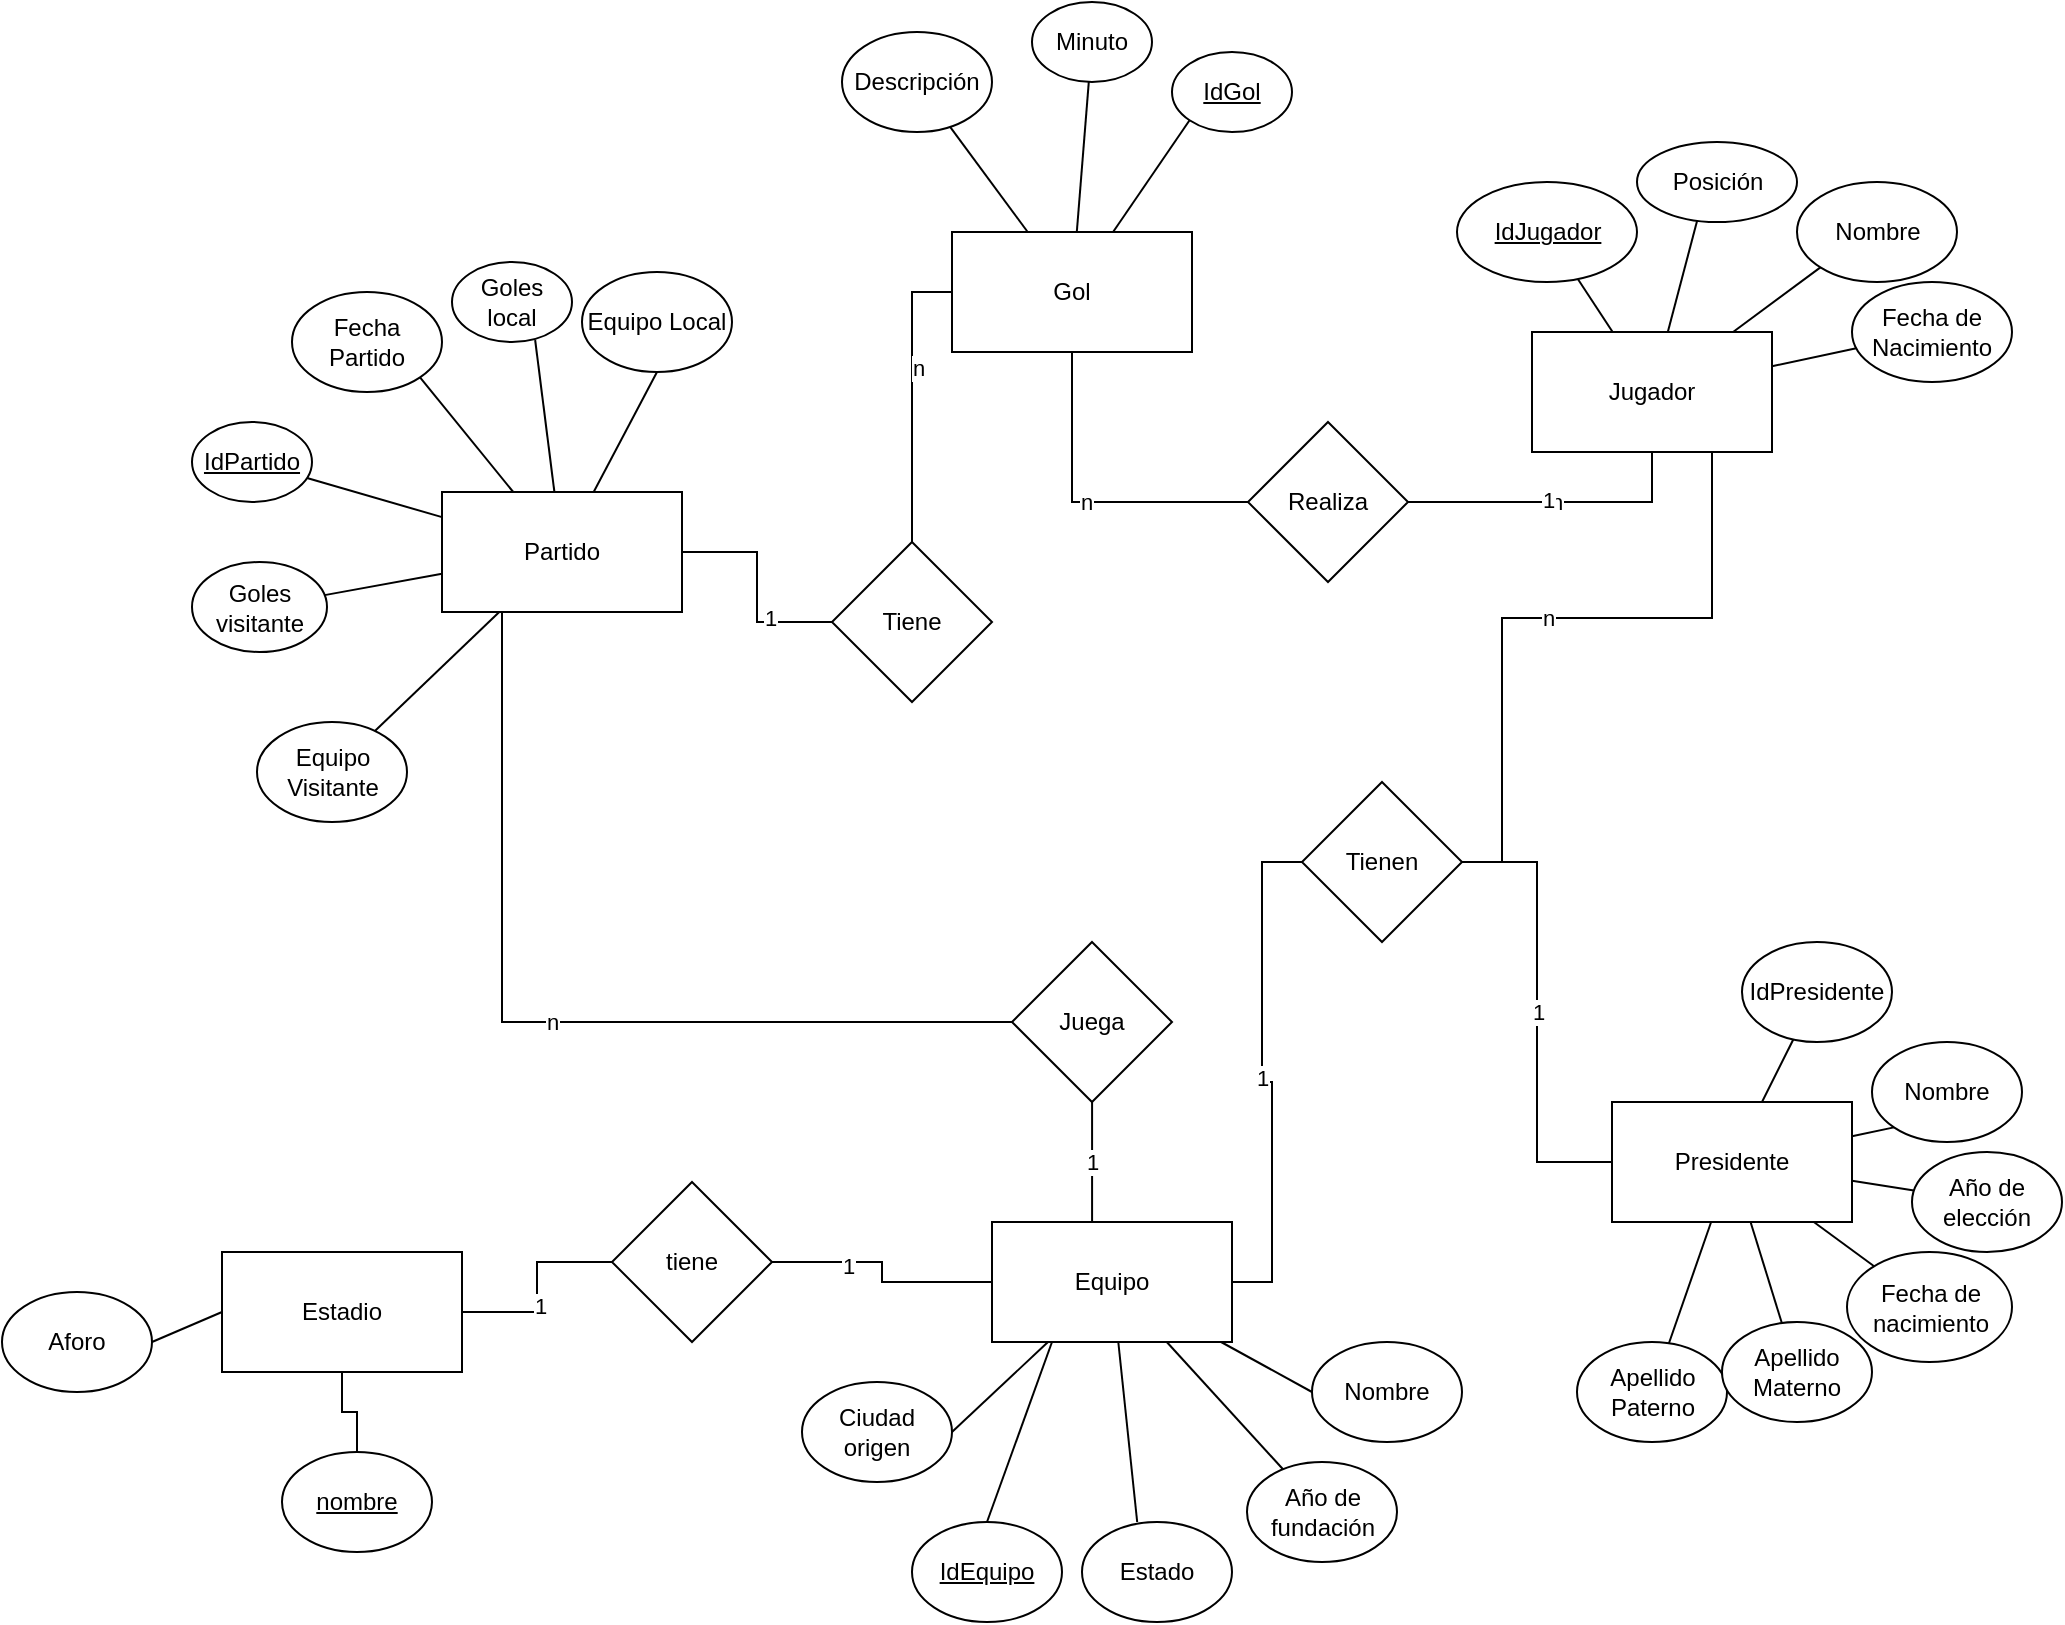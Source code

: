 <mxfile version="14.1.8" type="device"><diagram id="R2lEEEUBdFMjLlhIrx00" name="Page-1"><mxGraphModel dx="1888" dy="1707" grid="1" gridSize="10" guides="1" tooltips="1" connect="1" arrows="1" fold="1" page="1" pageScale="1" pageWidth="850" pageHeight="1100" math="0" shadow="0" extFonts="Permanent Marker^https://fonts.googleapis.com/css?family=Permanent+Marker"><root><mxCell id="0"/><mxCell id="1" parent="0"/><mxCell id="OdNlM5eGovoSQa8L_nwy-48" value="n" style="edgeStyle=orthogonalEdgeStyle;rounded=0;orthogonalLoop=1;jettySize=auto;html=1;entryX=1;entryY=0.5;entryDx=0;entryDy=0;endArrow=none;endFill=0;" parent="1" source="OdNlM5eGovoSQa8L_nwy-1" target="OdNlM5eGovoSQa8L_nwy-47" edge="1"><mxGeometry relative="1" as="geometry"><Array as="points"><mxPoint x="610" y="258"/><mxPoint x="505" y="258"/><mxPoint x="505" y="380"/></Array></mxGeometry></mxCell><mxCell id="OdNlM5eGovoSQa8L_nwy-74" style="edgeStyle=none;orthogonalLoop=1;jettySize=auto;html=1;endArrow=none;" parent="1" source="OdNlM5eGovoSQa8L_nwy-1" target="OdNlM5eGovoSQa8L_nwy-6" edge="1"><mxGeometry relative="1" as="geometry"/></mxCell><mxCell id="OdNlM5eGovoSQa8L_nwy-75" style="edgeStyle=none;orthogonalLoop=1;jettySize=auto;html=1;entryX=0.379;entryY=0.96;entryDx=0;entryDy=0;entryPerimeter=0;endArrow=none;" parent="1" source="OdNlM5eGovoSQa8L_nwy-1" target="OdNlM5eGovoSQa8L_nwy-9" edge="1"><mxGeometry relative="1" as="geometry"/></mxCell><mxCell id="OdNlM5eGovoSQa8L_nwy-76" style="edgeStyle=none;orthogonalLoop=1;jettySize=auto;html=1;entryX=0;entryY=1;entryDx=0;entryDy=0;endArrow=none;" parent="1" source="OdNlM5eGovoSQa8L_nwy-1" target="OdNlM5eGovoSQa8L_nwy-7" edge="1"><mxGeometry relative="1" as="geometry"/></mxCell><mxCell id="OdNlM5eGovoSQa8L_nwy-77" style="edgeStyle=none;orthogonalLoop=1;jettySize=auto;html=1;endArrow=none;" parent="1" source="OdNlM5eGovoSQa8L_nwy-1" target="OdNlM5eGovoSQa8L_nwy-8" edge="1"><mxGeometry relative="1" as="geometry"/></mxCell><mxCell id="OdNlM5eGovoSQa8L_nwy-1" value="Jugador" style="rounded=0;whiteSpace=wrap;html=1;" parent="1" vertex="1"><mxGeometry x="520" y="115" width="120" height="60" as="geometry"/></mxCell><mxCell id="OdNlM5eGovoSQa8L_nwy-65" style="edgeStyle=none;orthogonalLoop=1;jettySize=auto;html=1;entryX=0.5;entryY=1;entryDx=0;entryDy=0;endArrow=none;" parent="1" source="OdNlM5eGovoSQa8L_nwy-2" target="OdNlM5eGovoSQa8L_nwy-20" edge="1"><mxGeometry relative="1" as="geometry"/></mxCell><mxCell id="OdNlM5eGovoSQa8L_nwy-66" style="edgeStyle=none;orthogonalLoop=1;jettySize=auto;html=1;entryX=0.693;entryY=0.975;entryDx=0;entryDy=0;entryPerimeter=0;endArrow=none;" parent="1" source="OdNlM5eGovoSQa8L_nwy-2" target="OdNlM5eGovoSQa8L_nwy-18" edge="1"><mxGeometry relative="1" as="geometry"/></mxCell><mxCell id="OdNlM5eGovoSQa8L_nwy-67" style="edgeStyle=none;orthogonalLoop=1;jettySize=auto;html=1;entryX=1;entryY=1;entryDx=0;entryDy=0;endArrow=none;" parent="1" source="OdNlM5eGovoSQa8L_nwy-2" target="OdNlM5eGovoSQa8L_nwy-17" edge="1"><mxGeometry relative="1" as="geometry"/></mxCell><mxCell id="OdNlM5eGovoSQa8L_nwy-68" style="edgeStyle=none;orthogonalLoop=1;jettySize=auto;html=1;endArrow=none;" parent="1" source="OdNlM5eGovoSQa8L_nwy-2" target="OdNlM5eGovoSQa8L_nwy-16" edge="1"><mxGeometry relative="1" as="geometry"/></mxCell><mxCell id="OdNlM5eGovoSQa8L_nwy-69" style="edgeStyle=none;orthogonalLoop=1;jettySize=auto;html=1;endArrow=none;" parent="1" source="OdNlM5eGovoSQa8L_nwy-2" target="OdNlM5eGovoSQa8L_nwy-19" edge="1"><mxGeometry relative="1" as="geometry"/></mxCell><mxCell id="OdNlM5eGovoSQa8L_nwy-70" style="edgeStyle=none;orthogonalLoop=1;jettySize=auto;html=1;endArrow=none;" parent="1" source="OdNlM5eGovoSQa8L_nwy-2" target="OdNlM5eGovoSQa8L_nwy-21" edge="1"><mxGeometry relative="1" as="geometry"/></mxCell><mxCell id="HtbAghu7q7MqYrRajIFV-15" style="edgeStyle=orthogonalEdgeStyle;rounded=0;orthogonalLoop=1;jettySize=auto;html=1;endArrow=none;endFill=0;" edge="1" parent="1" source="OdNlM5eGovoSQa8L_nwy-2" target="HtbAghu7q7MqYrRajIFV-14"><mxGeometry relative="1" as="geometry"/></mxCell><mxCell id="HtbAghu7q7MqYrRajIFV-17" value="1" style="edgeLabel;html=1;align=center;verticalAlign=middle;resizable=0;points=[];" vertex="1" connectable="0" parent="HtbAghu7q7MqYrRajIFV-15"><mxGeometry x="0.429" y="2" relative="1" as="geometry"><mxPoint as="offset"/></mxGeometry></mxCell><mxCell id="OdNlM5eGovoSQa8L_nwy-2" value="Partido" style="rounded=0;whiteSpace=wrap;html=1;" parent="1" vertex="1"><mxGeometry x="-25" y="195" width="120" height="60" as="geometry"/></mxCell><mxCell id="OdNlM5eGovoSQa8L_nwy-71" style="edgeStyle=none;orthogonalLoop=1;jettySize=auto;html=1;endArrow=none;" parent="1" source="OdNlM5eGovoSQa8L_nwy-3" target="OdNlM5eGovoSQa8L_nwy-24" edge="1"><mxGeometry relative="1" as="geometry"/></mxCell><mxCell id="OdNlM5eGovoSQa8L_nwy-72" style="edgeStyle=none;orthogonalLoop=1;jettySize=auto;html=1;endArrow=none;" parent="1" source="OdNlM5eGovoSQa8L_nwy-3" target="OdNlM5eGovoSQa8L_nwy-23" edge="1"><mxGeometry relative="1" as="geometry"/></mxCell><mxCell id="OdNlM5eGovoSQa8L_nwy-73" style="edgeStyle=none;orthogonalLoop=1;jettySize=auto;html=1;entryX=0;entryY=1;entryDx=0;entryDy=0;endArrow=none;" parent="1" source="OdNlM5eGovoSQa8L_nwy-3" target="OdNlM5eGovoSQa8L_nwy-22" edge="1"><mxGeometry relative="1" as="geometry"/></mxCell><mxCell id="OdNlM5eGovoSQa8L_nwy-3" value="Gol" style="rounded=0;whiteSpace=wrap;html=1;" parent="1" vertex="1"><mxGeometry x="230" y="65" width="120" height="60" as="geometry"/></mxCell><mxCell id="OdNlM5eGovoSQa8L_nwy-54" style="edgeStyle=none;orthogonalLoop=1;jettySize=auto;html=1;entryX=1;entryY=0.5;entryDx=0;entryDy=0;endArrow=none;" parent="1" source="OdNlM5eGovoSQa8L_nwy-4" target="OdNlM5eGovoSQa8L_nwy-15" edge="1"><mxGeometry relative="1" as="geometry"/></mxCell><mxCell id="OdNlM5eGovoSQa8L_nwy-55" style="edgeStyle=none;orthogonalLoop=1;jettySize=auto;html=1;endArrow=none;exitX=0;exitY=0.5;exitDx=0;exitDy=0;entryX=1;entryY=0.5;entryDx=0;entryDy=0;" parent="1" source="HtbAghu7q7MqYrRajIFV-2" target="OdNlM5eGovoSQa8L_nwy-13" edge="1"><mxGeometry relative="1" as="geometry"><mxPoint x="-200" y="585" as="targetPoint"/></mxGeometry></mxCell><mxCell id="OdNlM5eGovoSQa8L_nwy-56" style="edgeStyle=none;orthogonalLoop=1;jettySize=auto;html=1;entryX=0.368;entryY=0;entryDx=0;entryDy=0;entryPerimeter=0;endArrow=none;" parent="1" source="OdNlM5eGovoSQa8L_nwy-4" target="OdNlM5eGovoSQa8L_nwy-12" edge="1"><mxGeometry relative="1" as="geometry"/></mxCell><mxCell id="OdNlM5eGovoSQa8L_nwy-57" style="edgeStyle=none;orthogonalLoop=1;jettySize=auto;html=1;endArrow=none;" parent="1" source="OdNlM5eGovoSQa8L_nwy-4" target="OdNlM5eGovoSQa8L_nwy-14" edge="1"><mxGeometry relative="1" as="geometry"/></mxCell><mxCell id="OdNlM5eGovoSQa8L_nwy-58" style="edgeStyle=none;orthogonalLoop=1;jettySize=auto;html=1;entryX=0;entryY=0.5;entryDx=0;entryDy=0;endArrow=none;" parent="1" source="OdNlM5eGovoSQa8L_nwy-4" target="OdNlM5eGovoSQa8L_nwy-11" edge="1"><mxGeometry relative="1" as="geometry"/></mxCell><mxCell id="HtbAghu7q7MqYrRajIFV-10" style="edgeStyle=orthogonalEdgeStyle;rounded=0;orthogonalLoop=1;jettySize=auto;html=1;endArrow=none;endFill=0;" edge="1" parent="1" source="OdNlM5eGovoSQa8L_nwy-4" target="HtbAghu7q7MqYrRajIFV-9"><mxGeometry relative="1" as="geometry"/></mxCell><mxCell id="HtbAghu7q7MqYrRajIFV-12" value="1" style="edgeLabel;html=1;align=center;verticalAlign=middle;resizable=0;points=[];" vertex="1" connectable="0" parent="HtbAghu7q7MqYrRajIFV-10"><mxGeometry x="0.367" y="2" relative="1" as="geometry"><mxPoint as="offset"/></mxGeometry></mxCell><mxCell id="OdNlM5eGovoSQa8L_nwy-4" value="Equipo" style="rounded=0;whiteSpace=wrap;html=1;" parent="1" vertex="1"><mxGeometry x="250" y="560" width="120" height="60" as="geometry"/></mxCell><mxCell id="OdNlM5eGovoSQa8L_nwy-50" value="1" style="edgeStyle=orthogonalEdgeStyle;rounded=0;orthogonalLoop=1;jettySize=auto;html=1;entryX=1;entryY=0.5;entryDx=0;entryDy=0;endArrow=none;endFill=0;" parent="1" source="OdNlM5eGovoSQa8L_nwy-5" target="OdNlM5eGovoSQa8L_nwy-47" edge="1"><mxGeometry relative="1" as="geometry"/></mxCell><mxCell id="OdNlM5eGovoSQa8L_nwy-59" style="edgeStyle=none;orthogonalLoop=1;jettySize=auto;html=1;endArrow=none;" parent="1" source="OdNlM5eGovoSQa8L_nwy-5" target="OdNlM5eGovoSQa8L_nwy-27" edge="1"><mxGeometry relative="1" as="geometry"/></mxCell><mxCell id="OdNlM5eGovoSQa8L_nwy-60" style="edgeStyle=none;orthogonalLoop=1;jettySize=auto;html=1;entryX=0;entryY=1;entryDx=0;entryDy=0;endArrow=none;" parent="1" source="OdNlM5eGovoSQa8L_nwy-5" target="OdNlM5eGovoSQa8L_nwy-28" edge="1"><mxGeometry relative="1" as="geometry"/></mxCell><mxCell id="OdNlM5eGovoSQa8L_nwy-61" style="edgeStyle=none;orthogonalLoop=1;jettySize=auto;html=1;endArrow=none;" parent="1" source="OdNlM5eGovoSQa8L_nwy-5" target="OdNlM5eGovoSQa8L_nwy-32" edge="1"><mxGeometry relative="1" as="geometry"/></mxCell><mxCell id="OdNlM5eGovoSQa8L_nwy-62" style="edgeStyle=none;orthogonalLoop=1;jettySize=auto;html=1;endArrow=none;" parent="1" source="OdNlM5eGovoSQa8L_nwy-5" target="OdNlM5eGovoSQa8L_nwy-31" edge="1"><mxGeometry relative="1" as="geometry"/></mxCell><mxCell id="OdNlM5eGovoSQa8L_nwy-63" style="edgeStyle=none;orthogonalLoop=1;jettySize=auto;html=1;endArrow=none;" parent="1" source="OdNlM5eGovoSQa8L_nwy-5" target="OdNlM5eGovoSQa8L_nwy-30" edge="1"><mxGeometry relative="1" as="geometry"/></mxCell><mxCell id="OdNlM5eGovoSQa8L_nwy-64" style="edgeStyle=none;orthogonalLoop=1;jettySize=auto;html=1;endArrow=none;" parent="1" source="OdNlM5eGovoSQa8L_nwy-5" target="OdNlM5eGovoSQa8L_nwy-29" edge="1"><mxGeometry relative="1" as="geometry"/></mxCell><mxCell id="OdNlM5eGovoSQa8L_nwy-5" value="Presidente" style="rounded=0;whiteSpace=wrap;html=1;" parent="1" vertex="1"><mxGeometry x="560" y="500" width="120" height="60" as="geometry"/></mxCell><mxCell id="OdNlM5eGovoSQa8L_nwy-6" value="IdJugador" style="ellipse;whiteSpace=wrap;html=1;fontStyle=4" parent="1" vertex="1"><mxGeometry x="482.5" y="40" width="90" height="50" as="geometry"/></mxCell><mxCell id="OdNlM5eGovoSQa8L_nwy-7" value="Nombre" style="ellipse;whiteSpace=wrap;html=1;" parent="1" vertex="1"><mxGeometry x="652.5" y="40" width="80" height="50" as="geometry"/></mxCell><mxCell id="OdNlM5eGovoSQa8L_nwy-8" value="Fecha de Nacimiento" style="ellipse;whiteSpace=wrap;html=1;" parent="1" vertex="1"><mxGeometry x="680" y="90" width="80" height="50" as="geometry"/></mxCell><mxCell id="OdNlM5eGovoSQa8L_nwy-9" value="Posición" style="ellipse;whiteSpace=wrap;html=1;" parent="1" vertex="1"><mxGeometry x="572.5" y="20" width="80" height="40" as="geometry"/></mxCell><mxCell id="OdNlM5eGovoSQa8L_nwy-10" value="IdEquipo" style="ellipse;whiteSpace=wrap;html=1;fontStyle=4" parent="1" vertex="1"><mxGeometry x="210" y="710" width="75" height="50" as="geometry"/></mxCell><mxCell id="OdNlM5eGovoSQa8L_nwy-11" value="Nombre" style="ellipse;whiteSpace=wrap;html=1;" parent="1" vertex="1"><mxGeometry x="410" y="620" width="75" height="50" as="geometry"/></mxCell><mxCell id="OdNlM5eGovoSQa8L_nwy-12" value="Estado" style="ellipse;whiteSpace=wrap;html=1;" parent="1" vertex="1"><mxGeometry x="295" y="710" width="75" height="50" as="geometry"/></mxCell><mxCell id="OdNlM5eGovoSQa8L_nwy-13" value="Aforo" style="ellipse;whiteSpace=wrap;html=1;" parent="1" vertex="1"><mxGeometry x="-245" y="595" width="75" height="50" as="geometry"/></mxCell><mxCell id="OdNlM5eGovoSQa8L_nwy-14" value="Año de fundación" style="ellipse;whiteSpace=wrap;html=1;" parent="1" vertex="1"><mxGeometry x="377.5" y="680" width="75" height="50" as="geometry"/></mxCell><mxCell id="OdNlM5eGovoSQa8L_nwy-15" value="Ciudad origen" style="ellipse;whiteSpace=wrap;html=1;" parent="1" vertex="1"><mxGeometry x="155" y="640" width="75" height="50" as="geometry"/></mxCell><mxCell id="OdNlM5eGovoSQa8L_nwy-16" value="IdPartido" style="ellipse;whiteSpace=wrap;html=1;fontStyle=4" parent="1" vertex="1"><mxGeometry x="-150" y="160" width="60" height="40" as="geometry"/></mxCell><mxCell id="OdNlM5eGovoSQa8L_nwy-17" value="Fecha Partido" style="ellipse;whiteSpace=wrap;html=1;" parent="1" vertex="1"><mxGeometry x="-100" y="95" width="75" height="50" as="geometry"/></mxCell><mxCell id="OdNlM5eGovoSQa8L_nwy-18" value="Goles local" style="ellipse;whiteSpace=wrap;html=1;" parent="1" vertex="1"><mxGeometry x="-20" y="80" width="60" height="40" as="geometry"/></mxCell><mxCell id="OdNlM5eGovoSQa8L_nwy-19" value="Goles visitante" style="ellipse;whiteSpace=wrap;html=1;" parent="1" vertex="1"><mxGeometry x="-150" y="230" width="67.5" height="45" as="geometry"/></mxCell><mxCell id="OdNlM5eGovoSQa8L_nwy-20" value="Equipo Local" style="ellipse;whiteSpace=wrap;html=1;" parent="1" vertex="1"><mxGeometry x="45" y="85" width="75" height="50" as="geometry"/></mxCell><mxCell id="OdNlM5eGovoSQa8L_nwy-21" value="Equipo Visitante" style="ellipse;whiteSpace=wrap;html=1;" parent="1" vertex="1"><mxGeometry x="-117.5" y="310" width="75" height="50" as="geometry"/></mxCell><mxCell id="OdNlM5eGovoSQa8L_nwy-22" value="IdGol" style="ellipse;whiteSpace=wrap;html=1;fontStyle=4" parent="1" vertex="1"><mxGeometry x="340" y="-25" width="60" height="40" as="geometry"/></mxCell><mxCell id="OdNlM5eGovoSQa8L_nwy-23" value="Minuto" style="ellipse;whiteSpace=wrap;html=1;" parent="1" vertex="1"><mxGeometry x="270" y="-50" width="60" height="40" as="geometry"/></mxCell><mxCell id="OdNlM5eGovoSQa8L_nwy-24" value="Descripción" style="ellipse;whiteSpace=wrap;html=1;" parent="1" vertex="1"><mxGeometry x="175" y="-35" width="75" height="50" as="geometry"/></mxCell><mxCell id="OdNlM5eGovoSQa8L_nwy-27" value="IdPresidente" style="ellipse;whiteSpace=wrap;html=1;" parent="1" vertex="1"><mxGeometry x="625" y="420" width="75" height="50" as="geometry"/></mxCell><mxCell id="OdNlM5eGovoSQa8L_nwy-28" value="Nombre" style="ellipse;whiteSpace=wrap;html=1;" parent="1" vertex="1"><mxGeometry x="690" y="470" width="75" height="50" as="geometry"/></mxCell><mxCell id="OdNlM5eGovoSQa8L_nwy-29" value="Apellido Paterno" style="ellipse;whiteSpace=wrap;html=1;" parent="1" vertex="1"><mxGeometry x="542.5" y="620" width="75" height="50" as="geometry"/></mxCell><mxCell id="OdNlM5eGovoSQa8L_nwy-30" value="Apellido Materno" style="ellipse;whiteSpace=wrap;html=1;" parent="1" vertex="1"><mxGeometry x="615" y="610" width="75" height="50" as="geometry"/></mxCell><mxCell id="OdNlM5eGovoSQa8L_nwy-31" value="Fecha de nacimiento" style="ellipse;whiteSpace=wrap;html=1;" parent="1" vertex="1"><mxGeometry x="677.5" y="575" width="82.5" height="55" as="geometry"/></mxCell><mxCell id="OdNlM5eGovoSQa8L_nwy-32" value="Año de elección" style="ellipse;whiteSpace=wrap;html=1;" parent="1" vertex="1"><mxGeometry x="710" y="525" width="75" height="50" as="geometry"/></mxCell><mxCell id="OdNlM5eGovoSQa8L_nwy-34" style="edgeStyle=orthogonalEdgeStyle;rounded=0;orthogonalLoop=1;jettySize=auto;html=1;exitX=0.5;exitY=1;exitDx=0;exitDy=0;" parent="1" source="OdNlM5eGovoSQa8L_nwy-30" target="OdNlM5eGovoSQa8L_nwy-30" edge="1"><mxGeometry relative="1" as="geometry"/></mxCell><mxCell id="OdNlM5eGovoSQa8L_nwy-38" value="n" style="edgeStyle=orthogonalEdgeStyle;rounded=0;orthogonalLoop=1;jettySize=auto;html=1;entryX=0.5;entryY=1;entryDx=0;entryDy=0;endArrow=none;endFill=0;" parent="1" source="OdNlM5eGovoSQa8L_nwy-37" target="OdNlM5eGovoSQa8L_nwy-1" edge="1"><mxGeometry relative="1" as="geometry"/></mxCell><mxCell id="OdNlM5eGovoSQa8L_nwy-40" value="1" style="edgeLabel;html=1;align=center;verticalAlign=middle;resizable=0;points=[];" parent="OdNlM5eGovoSQa8L_nwy-38" vertex="1" connectable="0"><mxGeometry x="-0.05" y="1" relative="1" as="geometry"><mxPoint as="offset"/></mxGeometry></mxCell><mxCell id="OdNlM5eGovoSQa8L_nwy-39" value="n" style="edgeStyle=orthogonalEdgeStyle;rounded=0;orthogonalLoop=1;jettySize=auto;html=1;endArrow=none;endFill=0;" parent="1" source="OdNlM5eGovoSQa8L_nwy-37" target="OdNlM5eGovoSQa8L_nwy-3" edge="1"><mxGeometry relative="1" as="geometry"/></mxCell><mxCell id="OdNlM5eGovoSQa8L_nwy-37" value="Realiza" style="rhombus;whiteSpace=wrap;html=1;" parent="1" vertex="1"><mxGeometry x="378" y="160" width="80" height="80" as="geometry"/></mxCell><mxCell id="OdNlM5eGovoSQa8L_nwy-45" value="n" style="edgeStyle=orthogonalEdgeStyle;rounded=0;orthogonalLoop=1;jettySize=auto;html=1;entryX=0.25;entryY=1;entryDx=0;entryDy=0;endArrow=none;endFill=0;" parent="1" source="OdNlM5eGovoSQa8L_nwy-44" target="OdNlM5eGovoSQa8L_nwy-2" edge="1"><mxGeometry relative="1" as="geometry"/></mxCell><mxCell id="OdNlM5eGovoSQa8L_nwy-46" value="1" style="edgeStyle=orthogonalEdgeStyle;rounded=0;orthogonalLoop=1;jettySize=auto;html=1;entryX=0.417;entryY=0;entryDx=0;entryDy=0;entryPerimeter=0;endArrow=none;endFill=0;" parent="1" source="OdNlM5eGovoSQa8L_nwy-44" target="OdNlM5eGovoSQa8L_nwy-4" edge="1"><mxGeometry relative="1" as="geometry"/></mxCell><mxCell id="OdNlM5eGovoSQa8L_nwy-44" value="Juega" style="rhombus;whiteSpace=wrap;html=1;" parent="1" vertex="1"><mxGeometry x="260" y="420" width="80" height="80" as="geometry"/></mxCell><mxCell id="OdNlM5eGovoSQa8L_nwy-51" value="1" style="edgeStyle=orthogonalEdgeStyle;rounded=0;orthogonalLoop=1;jettySize=auto;html=1;entryX=1;entryY=0.5;entryDx=0;entryDy=0;endArrow=none;endFill=0;" parent="1" source="OdNlM5eGovoSQa8L_nwy-47" target="OdNlM5eGovoSQa8L_nwy-4" edge="1"><mxGeometry relative="1" as="geometry"/></mxCell><mxCell id="OdNlM5eGovoSQa8L_nwy-47" value="Tienen" style="rhombus;whiteSpace=wrap;html=1;" parent="1" vertex="1"><mxGeometry x="405" y="340" width="80" height="80" as="geometry"/></mxCell><mxCell id="OdNlM5eGovoSQa8L_nwy-53" value="" style="endArrow=none;html=1;entryX=0.25;entryY=1;entryDx=0;entryDy=0;exitX=0.5;exitY=0;exitDx=0;exitDy=0;" parent="1" target="OdNlM5eGovoSQa8L_nwy-4" edge="1" source="OdNlM5eGovoSQa8L_nwy-10"><mxGeometry width="50" height="50" relative="1" as="geometry"><mxPoint x="227" y="671" as="sourcePoint"/><mxPoint x="280" y="640" as="targetPoint"/></mxGeometry></mxCell><mxCell id="HtbAghu7q7MqYrRajIFV-8" style="edgeStyle=orthogonalEdgeStyle;rounded=0;orthogonalLoop=1;jettySize=auto;html=1;endArrow=none;endFill=0;" edge="1" parent="1" source="HtbAghu7q7MqYrRajIFV-2" target="HtbAghu7q7MqYrRajIFV-7"><mxGeometry relative="1" as="geometry"/></mxCell><mxCell id="HtbAghu7q7MqYrRajIFV-2" value="Estadio" style="rounded=0;whiteSpace=wrap;html=1;" vertex="1" parent="1"><mxGeometry x="-135" y="575" width="120" height="60" as="geometry"/></mxCell><mxCell id="HtbAghu7q7MqYrRajIFV-7" value="nombre" style="ellipse;whiteSpace=wrap;html=1;fontStyle=4" vertex="1" parent="1"><mxGeometry x="-105" y="675" width="75" height="50" as="geometry"/></mxCell><mxCell id="HtbAghu7q7MqYrRajIFV-11" style="edgeStyle=orthogonalEdgeStyle;rounded=0;orthogonalLoop=1;jettySize=auto;html=1;endArrow=none;endFill=0;" edge="1" parent="1" source="HtbAghu7q7MqYrRajIFV-9" target="HtbAghu7q7MqYrRajIFV-2"><mxGeometry relative="1" as="geometry"/></mxCell><mxCell id="HtbAghu7q7MqYrRajIFV-13" value="1" style="edgeLabel;html=1;align=center;verticalAlign=middle;resizable=0;points=[];" vertex="1" connectable="0" parent="HtbAghu7q7MqYrRajIFV-11"><mxGeometry x="0.182" y="1" relative="1" as="geometry"><mxPoint as="offset"/></mxGeometry></mxCell><mxCell id="HtbAghu7q7MqYrRajIFV-9" value="tiene" style="rhombus;whiteSpace=wrap;html=1;" vertex="1" parent="1"><mxGeometry x="60" y="540" width="80" height="80" as="geometry"/></mxCell><mxCell id="HtbAghu7q7MqYrRajIFV-16" style="edgeStyle=orthogonalEdgeStyle;rounded=0;orthogonalLoop=1;jettySize=auto;html=1;exitX=0.5;exitY=0;exitDx=0;exitDy=0;entryX=0;entryY=0.5;entryDx=0;entryDy=0;endArrow=none;endFill=0;" edge="1" parent="1" source="HtbAghu7q7MqYrRajIFV-14" target="OdNlM5eGovoSQa8L_nwy-3"><mxGeometry relative="1" as="geometry"/></mxCell><mxCell id="HtbAghu7q7MqYrRajIFV-18" value="n" style="edgeLabel;html=1;align=center;verticalAlign=middle;resizable=0;points=[];" vertex="1" connectable="0" parent="HtbAghu7q7MqYrRajIFV-16"><mxGeometry x="0.208" y="-3" relative="1" as="geometry"><mxPoint as="offset"/></mxGeometry></mxCell><mxCell id="HtbAghu7q7MqYrRajIFV-14" value="Tiene" style="rhombus;whiteSpace=wrap;html=1;" vertex="1" parent="1"><mxGeometry x="170" y="220" width="80" height="80" as="geometry"/></mxCell></root></mxGraphModel></diagram></mxfile>